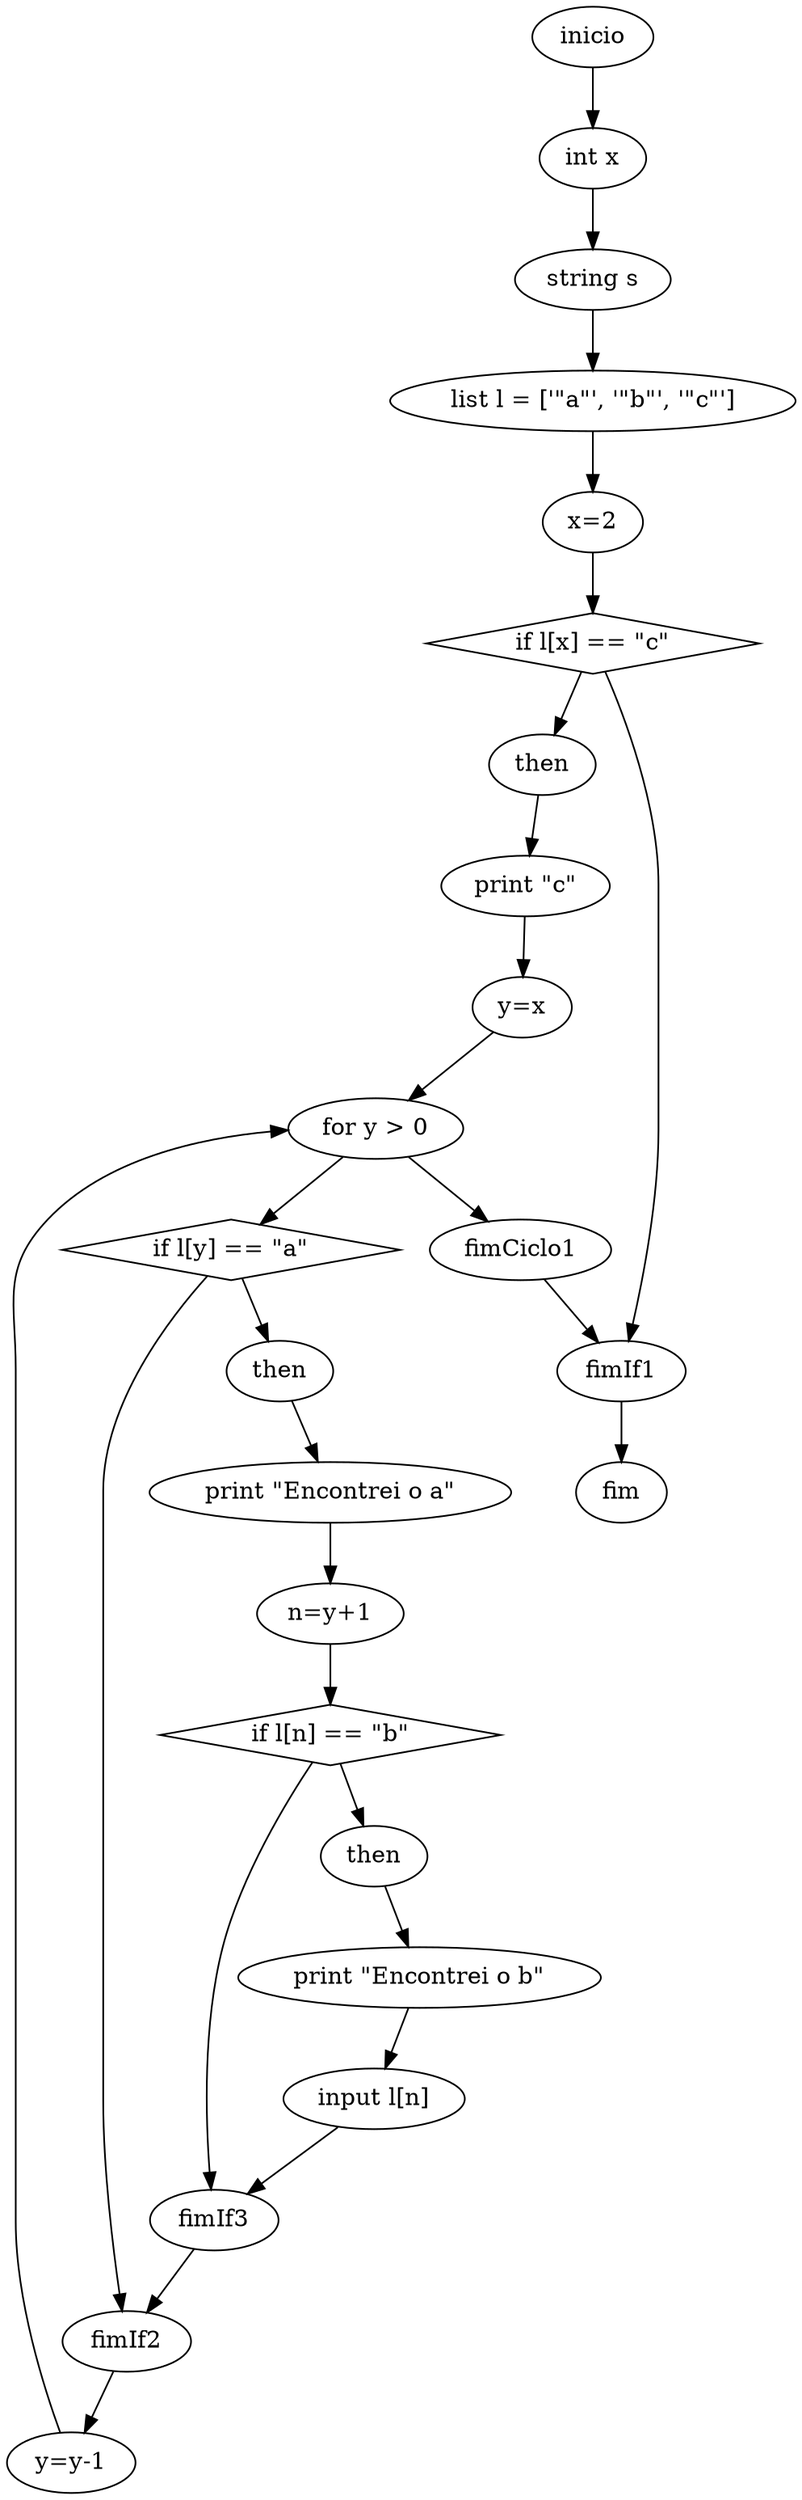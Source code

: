 digraph cfg {
	0 [label=inicio]
	1 [label="int x"]
	0 -> 1
	2 [label="string s"]
	1 -> 2
	3 [label="list l = ['\"a\"', '\"b\"', '\"c\"']"]
	2 -> 3
	4 [label="x=2"]
	3 -> 4
	5 [label="if l[x] == \"c\"" shape=diamond]
	6 [label=then]
	5 -> 6
	7 [label=fimIf1]
	8 [label="print \"c\""]
	6 -> 8
	9 [label="y=x"]
	8 -> 9
	10 [label="for y > 0"]
	9 -> 10
	11 [label="y=y-1"]
	12 [label="if l[y] == \"a\"" shape=diamond]
	13 [label=then]
	12 -> 13
	14 [label=fimIf2]
	15 [label="print \"Encontrei o a\""]
	13 -> 15
	16 [label="n=y+1"]
	15 -> 16
	17 [label="if l[n] == \"b\"" shape=diamond]
	18 [label=then]
	17 -> 18
	19 [label=fimIf3]
	20 [label="print \"Encontrei o b\""]
	18 -> 20
	21 [label="input l[n]"]
	20 -> 21
	21 -> 19
	16 -> 17
	17 -> 19
	19 -> 14
	10 -> 12
	12 -> 14
	14 -> 11
	11 -> 10
	22 [label=fimCiclo1]
	10 -> 22
	22 -> 7
	4 -> 5
	5 -> 7
	23 [label=fim]
	7 -> 23
}
